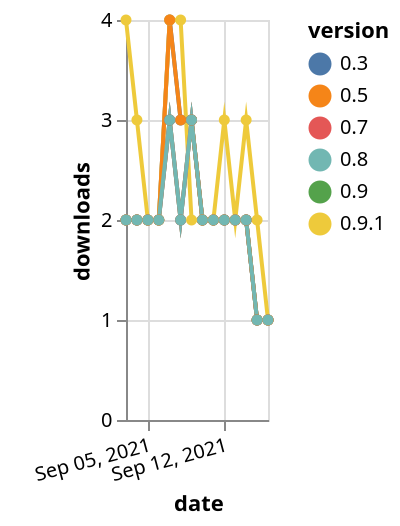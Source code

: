 {"$schema": "https://vega.github.io/schema/vega-lite/v5.json", "description": "A simple bar chart with embedded data.", "data": {"values": [{"date": "2021-09-03", "total": 2740, "delta": 2, "version": "0.3"}, {"date": "2021-09-04", "total": 2742, "delta": 2, "version": "0.3"}, {"date": "2021-09-05", "total": 2744, "delta": 2, "version": "0.3"}, {"date": "2021-09-06", "total": 2746, "delta": 2, "version": "0.3"}, {"date": "2021-09-07", "total": 2750, "delta": 4, "version": "0.3"}, {"date": "2021-09-08", "total": 2753, "delta": 3, "version": "0.3"}, {"date": "2021-09-09", "total": 2756, "delta": 3, "version": "0.3"}, {"date": "2021-09-10", "total": 2758, "delta": 2, "version": "0.3"}, {"date": "2021-09-11", "total": 2760, "delta": 2, "version": "0.3"}, {"date": "2021-09-12", "total": 2762, "delta": 2, "version": "0.3"}, {"date": "2021-09-13", "total": 2764, "delta": 2, "version": "0.3"}, {"date": "2021-09-14", "total": 2766, "delta": 2, "version": "0.3"}, {"date": "2021-09-15", "total": 2767, "delta": 1, "version": "0.3"}, {"date": "2021-09-16", "total": 2768, "delta": 1, "version": "0.3"}, {"date": "2021-09-03", "total": 1442, "delta": 2, "version": "0.9"}, {"date": "2021-09-04", "total": 1444, "delta": 2, "version": "0.9"}, {"date": "2021-09-05", "total": 1446, "delta": 2, "version": "0.9"}, {"date": "2021-09-06", "total": 1448, "delta": 2, "version": "0.9"}, {"date": "2021-09-07", "total": 1451, "delta": 3, "version": "0.9"}, {"date": "2021-09-08", "total": 1453, "delta": 2, "version": "0.9"}, {"date": "2021-09-09", "total": 1456, "delta": 3, "version": "0.9"}, {"date": "2021-09-10", "total": 1458, "delta": 2, "version": "0.9"}, {"date": "2021-09-11", "total": 1460, "delta": 2, "version": "0.9"}, {"date": "2021-09-12", "total": 1462, "delta": 2, "version": "0.9"}, {"date": "2021-09-13", "total": 1464, "delta": 2, "version": "0.9"}, {"date": "2021-09-14", "total": 1466, "delta": 2, "version": "0.9"}, {"date": "2021-09-15", "total": 1467, "delta": 1, "version": "0.9"}, {"date": "2021-09-16", "total": 1468, "delta": 1, "version": "0.9"}, {"date": "2021-09-03", "total": 1247, "delta": 4, "version": "0.9.1"}, {"date": "2021-09-04", "total": 1250, "delta": 3, "version": "0.9.1"}, {"date": "2021-09-05", "total": 1252, "delta": 2, "version": "0.9.1"}, {"date": "2021-09-06", "total": 1254, "delta": 2, "version": "0.9.1"}, {"date": "2021-09-07", "total": 1258, "delta": 4, "version": "0.9.1"}, {"date": "2021-09-08", "total": 1262, "delta": 4, "version": "0.9.1"}, {"date": "2021-09-09", "total": 1264, "delta": 2, "version": "0.9.1"}, {"date": "2021-09-10", "total": 1266, "delta": 2, "version": "0.9.1"}, {"date": "2021-09-11", "total": 1268, "delta": 2, "version": "0.9.1"}, {"date": "2021-09-12", "total": 1271, "delta": 3, "version": "0.9.1"}, {"date": "2021-09-13", "total": 1273, "delta": 2, "version": "0.9.1"}, {"date": "2021-09-14", "total": 1276, "delta": 3, "version": "0.9.1"}, {"date": "2021-09-15", "total": 1278, "delta": 2, "version": "0.9.1"}, {"date": "2021-09-16", "total": 1279, "delta": 1, "version": "0.9.1"}, {"date": "2021-09-03", "total": 1836, "delta": 2, "version": "0.7"}, {"date": "2021-09-04", "total": 1838, "delta": 2, "version": "0.7"}, {"date": "2021-09-05", "total": 1840, "delta": 2, "version": "0.7"}, {"date": "2021-09-06", "total": 1842, "delta": 2, "version": "0.7"}, {"date": "2021-09-07", "total": 1845, "delta": 3, "version": "0.7"}, {"date": "2021-09-08", "total": 1847, "delta": 2, "version": "0.7"}, {"date": "2021-09-09", "total": 1850, "delta": 3, "version": "0.7"}, {"date": "2021-09-10", "total": 1852, "delta": 2, "version": "0.7"}, {"date": "2021-09-11", "total": 1854, "delta": 2, "version": "0.7"}, {"date": "2021-09-12", "total": 1856, "delta": 2, "version": "0.7"}, {"date": "2021-09-13", "total": 1858, "delta": 2, "version": "0.7"}, {"date": "2021-09-14", "total": 1860, "delta": 2, "version": "0.7"}, {"date": "2021-09-15", "total": 1861, "delta": 1, "version": "0.7"}, {"date": "2021-09-16", "total": 1862, "delta": 1, "version": "0.7"}, {"date": "2021-09-03", "total": 2476, "delta": 2, "version": "0.5"}, {"date": "2021-09-04", "total": 2478, "delta": 2, "version": "0.5"}, {"date": "2021-09-05", "total": 2480, "delta": 2, "version": "0.5"}, {"date": "2021-09-06", "total": 2482, "delta": 2, "version": "0.5"}, {"date": "2021-09-07", "total": 2486, "delta": 4, "version": "0.5"}, {"date": "2021-09-08", "total": 2489, "delta": 3, "version": "0.5"}, {"date": "2021-09-09", "total": 2492, "delta": 3, "version": "0.5"}, {"date": "2021-09-10", "total": 2494, "delta": 2, "version": "0.5"}, {"date": "2021-09-11", "total": 2496, "delta": 2, "version": "0.5"}, {"date": "2021-09-12", "total": 2498, "delta": 2, "version": "0.5"}, {"date": "2021-09-13", "total": 2500, "delta": 2, "version": "0.5"}, {"date": "2021-09-14", "total": 2502, "delta": 2, "version": "0.5"}, {"date": "2021-09-15", "total": 2503, "delta": 1, "version": "0.5"}, {"date": "2021-09-16", "total": 2504, "delta": 1, "version": "0.5"}, {"date": "2021-09-03", "total": 1553, "delta": 2, "version": "0.8"}, {"date": "2021-09-04", "total": 1555, "delta": 2, "version": "0.8"}, {"date": "2021-09-05", "total": 1557, "delta": 2, "version": "0.8"}, {"date": "2021-09-06", "total": 1559, "delta": 2, "version": "0.8"}, {"date": "2021-09-07", "total": 1562, "delta": 3, "version": "0.8"}, {"date": "2021-09-08", "total": 1564, "delta": 2, "version": "0.8"}, {"date": "2021-09-09", "total": 1567, "delta": 3, "version": "0.8"}, {"date": "2021-09-10", "total": 1569, "delta": 2, "version": "0.8"}, {"date": "2021-09-11", "total": 1571, "delta": 2, "version": "0.8"}, {"date": "2021-09-12", "total": 1573, "delta": 2, "version": "0.8"}, {"date": "2021-09-13", "total": 1575, "delta": 2, "version": "0.8"}, {"date": "2021-09-14", "total": 1577, "delta": 2, "version": "0.8"}, {"date": "2021-09-15", "total": 1578, "delta": 1, "version": "0.8"}, {"date": "2021-09-16", "total": 1579, "delta": 1, "version": "0.8"}]}, "width": "container", "mark": {"type": "line", "point": {"filled": true}}, "encoding": {"x": {"field": "date", "type": "temporal", "timeUnit": "yearmonthdate", "title": "date", "axis": {"labelAngle": -15}}, "y": {"field": "delta", "type": "quantitative", "title": "downloads"}, "color": {"field": "version", "type": "nominal"}, "tooltip": {"field": "delta"}}}